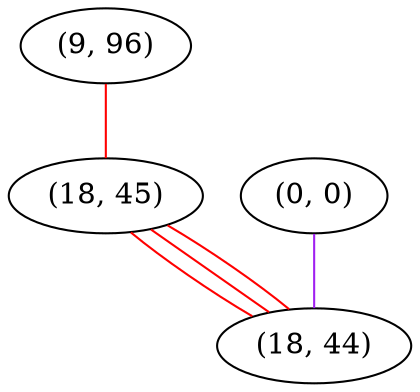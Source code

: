 graph "" {
"(9, 96)";
"(0, 0)";
"(18, 45)";
"(18, 44)";
"(9, 96)" -- "(18, 45)"  [color=red, key=0, weight=1];
"(0, 0)" -- "(18, 44)"  [color=purple, key=0, weight=4];
"(18, 45)" -- "(18, 44)"  [color=red, key=0, weight=1];
"(18, 45)" -- "(18, 44)"  [color=red, key=1, weight=1];
"(18, 45)" -- "(18, 44)"  [color=red, key=2, weight=1];
}
